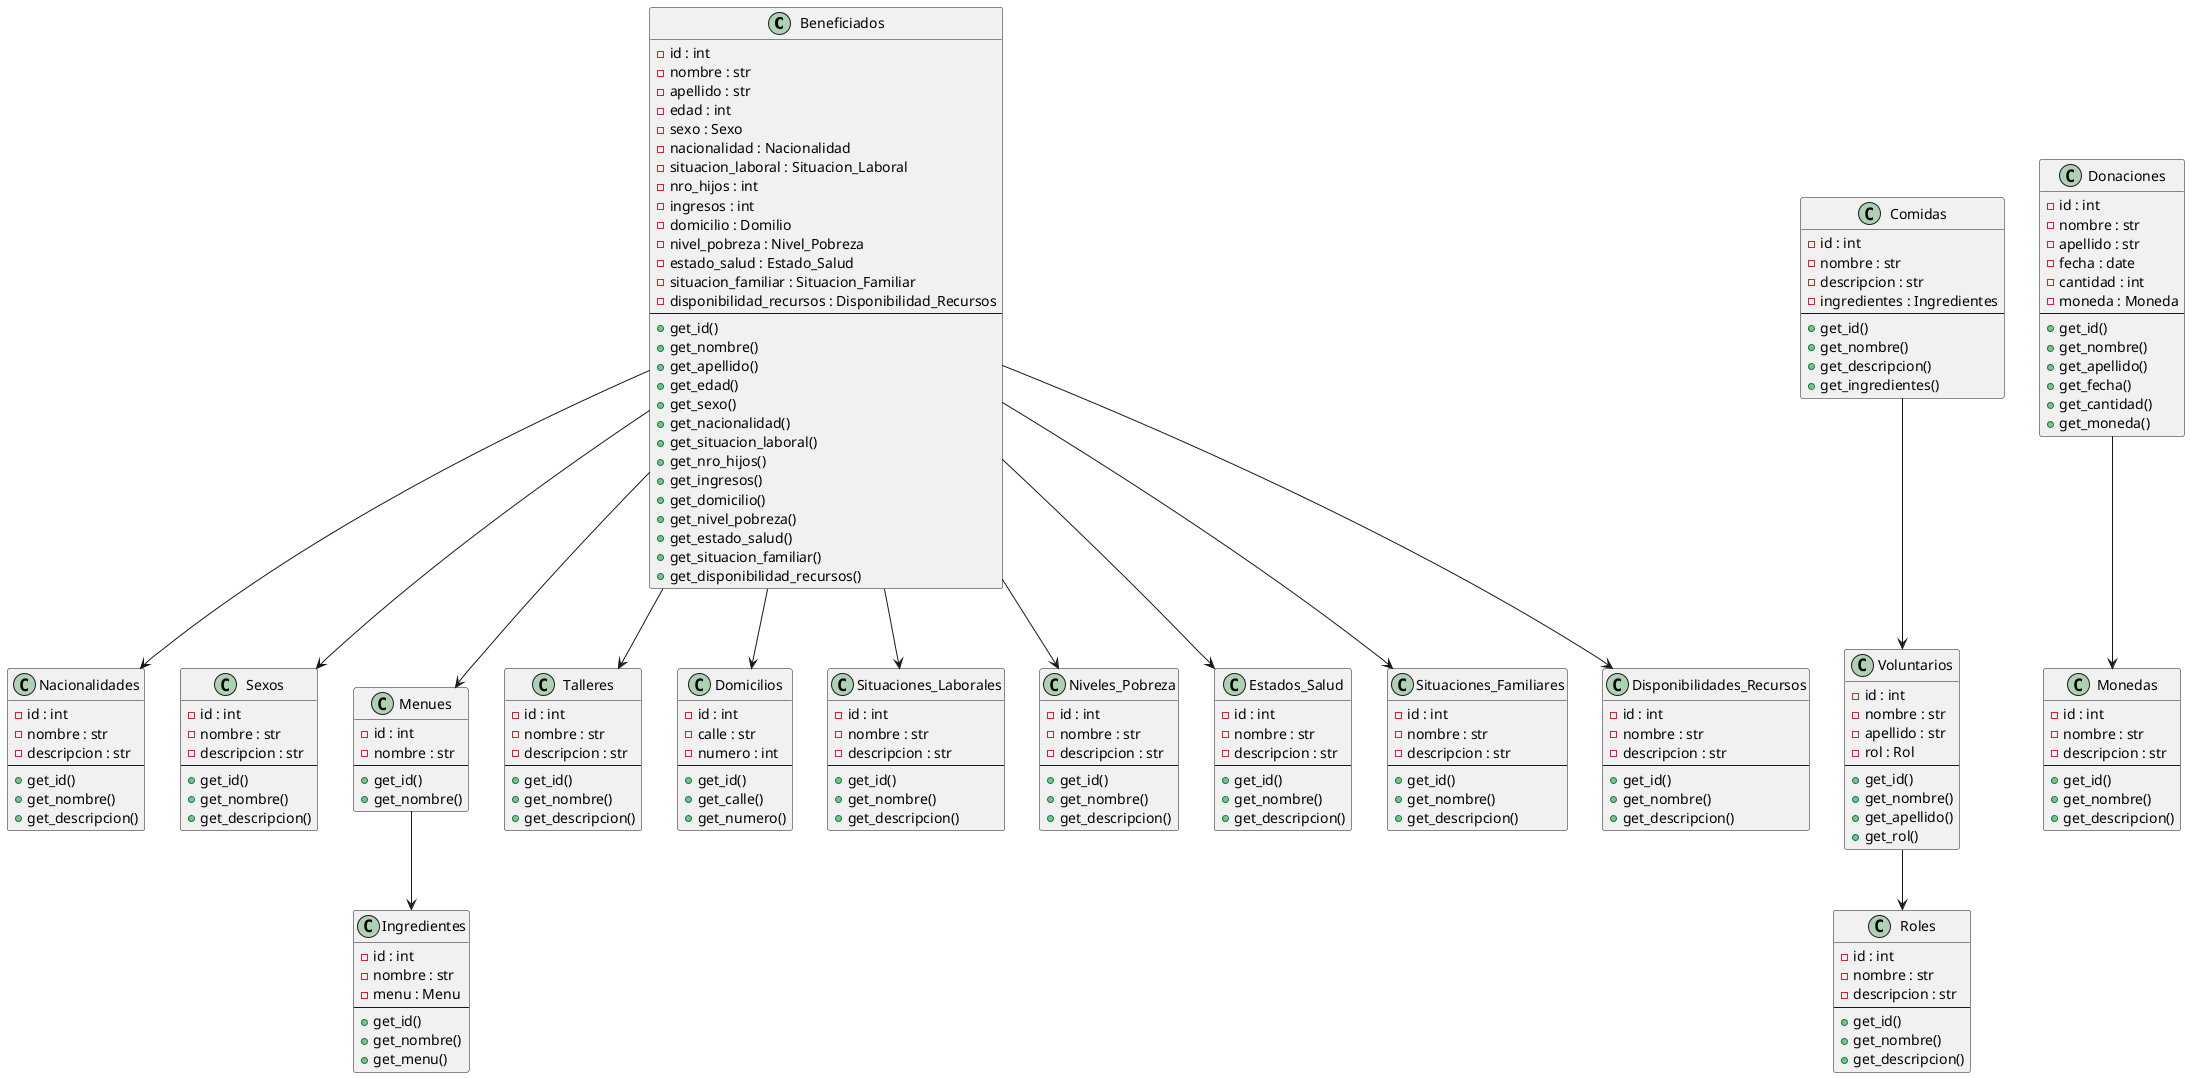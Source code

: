 @startuml diagram

class Beneficiados {
    -id : int
    -nombre : str
    -apellido : str
    -edad : int
    -sexo : Sexo
    -nacionalidad : Nacionalidad
    -situacion_laboral : Situacion_Laboral
    -nro_hijos : int
    -ingresos : int
    -domicilio : Domilio
    -nivel_pobreza : Nivel_Pobreza
    -estado_salud : Estado_Salud
    -situacion_familiar : Situacion_Familiar
    -disponibilidad_recursos : Disponibilidad_Recursos
    --
    +get_id()
    +get_nombre()
    +get_apellido()
    +get_edad()
    +get_sexo()
    +get_nacionalidad()
    +get_situacion_laboral()
    +get_nro_hijos()
    +get_ingresos()
    +get_domicilio()
    +get_nivel_pobreza()
    +get_estado_salud()
    +get_situacion_familiar()
    +get_disponibilidad_recursos()
}

class Nacionalidades {
    -id : int
    -nombre : str
    -descripcion : str
    --
    +get_id()
    +get_nombre()
    +get_descripcion()
}

class Sexos {
    -id : int
    -nombre : str
    -descripcion : str
    --
    +get_id()
    +get_nombre()
    +get_descripcion()
}

class Voluntarios {
    -id : int
    -nombre : str
    -apellido : str
    -rol : Rol
    --
    +get_id()
    +get_nombre()
    +get_apellido()
    +get_rol()
}

class Donaciones {
    -id : int
    -nombre : str
    -apellido : str
    -fecha : date
    -cantidad : int
    -moneda : Moneda
    --
    +get_id()
    +get_nombre()
    +get_apellido()
    +get_fecha()
    +get_cantidad()
    +get_moneda()
}

class Menues {
    -id : int
    -nombre : str
    --
    +get_id()
    +get_nombre()
}

class Ingredientes {
    -id : int
    -nombre : str
    -menu : Menu
    --
    +get_id()
    +get_nombre()
    +get_menu()
}

class Talleres {
    -id : int
    -nombre : str
    -descripcion : str
    --
    +get_id()
    +get_nombre()
    +get_descripcion()
}

class Domicilios {
    -id : int
    -calle : str
    -numero : int
    --
    +get_id()
    +get_calle()
    +get_numero()
}

class Situaciones_Laborales {
    -id : int
    -nombre : str
    -descripcion : str
    --
    +get_id()
    +get_nombre()
    +get_descripcion()
}

class Niveles_Pobreza {
    -id : int
    -nombre : str
    -descripcion : str
    --
    +get_id()
    +get_nombre()
    +get_descripcion()
}

class Estados_Salud {
    -id : int
    -nombre : str
    -descripcion : str
    --
    +get_id()
    +get_nombre()
    +get_descripcion()
}

class Situaciones_Familiares {
    -id : int
    -nombre : str
    -descripcion : str
    --
    +get_id()
    +get_nombre()
    +get_descripcion()
}

class Disponibilidades_Recursos {
    -id : int
    -nombre : str
    -descripcion : str
    --
    +get_id()
    +get_nombre()
    +get_descripcion()
}

class Roles {
    -id : int
    -nombre : str
    -descripcion : str
    --
    +get_id()
    +get_nombre()
    +get_descripcion()
}

class Monedas {
    -id : int
    -nombre : str
    -descripcion : str
    --
    +get_id()
    +get_nombre()
    +get_descripcion()
}

class Comidas {
    -id : int
    -nombre : str
    -descripcion : str
    -ingredientes : Ingredientes
    --
    +get_id()
    +get_nombre()
    +get_descripcion()
    +get_ingredientes()
}

Voluntarios --> Roles
Beneficiados --> Situaciones_Laborales
Beneficiados --> Domicilios
Beneficiados --> Niveles_Pobreza
Beneficiados --> Estados_Salud
Beneficiados --> Situaciones_Familiares
Beneficiados --> Disponibilidades_Recursos
Beneficiados --> Menues
Menues --> Ingredientes
Comidas --> Voluntarios
Donaciones --> Monedas
Beneficiados --> Talleres
Beneficiados --> Sexos
Beneficiados --> Nacionalidades
